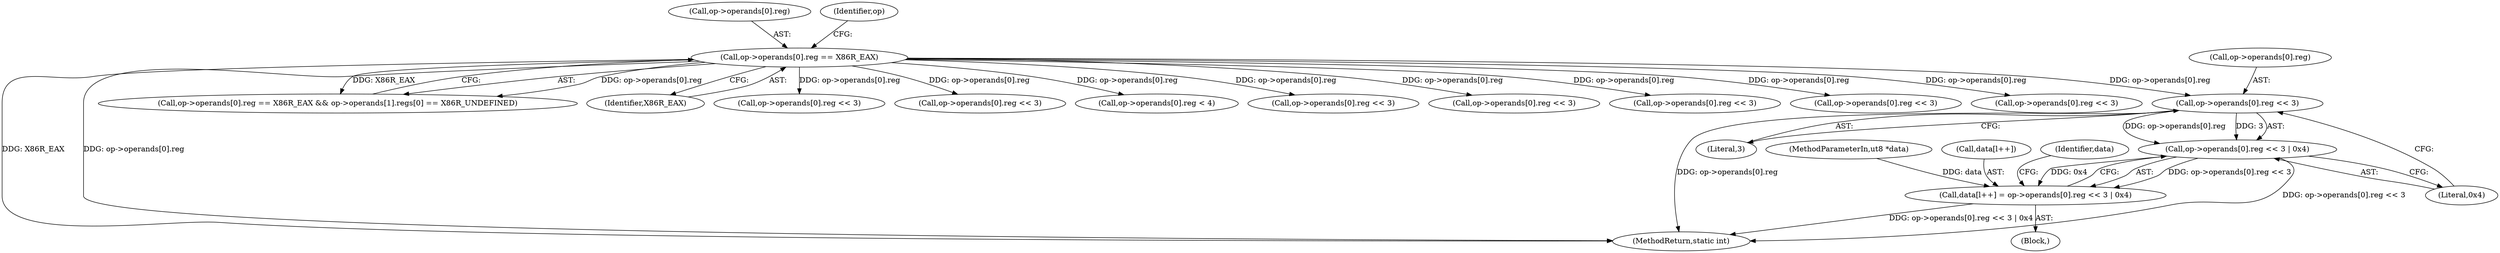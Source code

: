 digraph "0_radare2_f17bfd9f1da05f30f23a4dd05e9d2363e1406948@API" {
"1002562" [label="(Call,op->operands[0].reg << 3)"];
"1002031" [label="(Call,op->operands[0].reg == X86R_EAX)"];
"1002561" [label="(Call,op->operands[0].reg << 3 | 0x4)"];
"1002556" [label="(Call,data[l++] = op->operands[0].reg << 3 | 0x4)"];
"1003216" [label="(MethodReturn,static int)"];
"1002570" [label="(Literal,3)"];
"1002030" [label="(Call,op->operands[0].reg == X86R_EAX && op->operands[1].regs[0] == X86R_UNDEFINED)"];
"1002032" [label="(Call,op->operands[0].reg)"];
"1000104" [label="(MethodParameterIn,ut8 *data)"];
"1002562" [label="(Call,op->operands[0].reg << 3)"];
"1002045" [label="(Identifier,op)"];
"1002557" [label="(Call,data[l++])"];
"1002031" [label="(Call,op->operands[0].reg == X86R_EAX)"];
"1002039" [label="(Identifier,X86R_EAX)"];
"1003044" [label="(Call,op->operands[0].reg << 3)"];
"1002586" [label="(Call,op->operands[0].reg << 3)"];
"1002201" [label="(Call,op->operands[0].reg < 4)"];
"1002574" [label="(Identifier,data)"];
"1002556" [label="(Call,data[l++] = op->operands[0].reg << 3 | 0x4)"];
"1002563" [label="(Call,op->operands[0].reg)"];
"1002561" [label="(Call,op->operands[0].reg << 3 | 0x4)"];
"1002921" [label="(Call,op->operands[0].reg << 3)"];
"1002647" [label="(Call,op->operands[0].reg << 3)"];
"1002571" [label="(Literal,0x4)"];
"1002555" [label="(Block,)"];
"1002792" [label="(Call,op->operands[0].reg << 3)"];
"1002311" [label="(Call,op->operands[0].reg << 3)"];
"1002229" [label="(Call,op->operands[0].reg << 3)"];
"1002562" -> "1002561"  [label="AST: "];
"1002562" -> "1002570"  [label="CFG: "];
"1002563" -> "1002562"  [label="AST: "];
"1002570" -> "1002562"  [label="AST: "];
"1002571" -> "1002562"  [label="CFG: "];
"1002562" -> "1003216"  [label="DDG: op->operands[0].reg"];
"1002562" -> "1002561"  [label="DDG: op->operands[0].reg"];
"1002562" -> "1002561"  [label="DDG: 3"];
"1002031" -> "1002562"  [label="DDG: op->operands[0].reg"];
"1002031" -> "1002030"  [label="AST: "];
"1002031" -> "1002039"  [label="CFG: "];
"1002032" -> "1002031"  [label="AST: "];
"1002039" -> "1002031"  [label="AST: "];
"1002045" -> "1002031"  [label="CFG: "];
"1002030" -> "1002031"  [label="CFG: "];
"1002031" -> "1003216"  [label="DDG: op->operands[0].reg"];
"1002031" -> "1003216"  [label="DDG: X86R_EAX"];
"1002031" -> "1002030"  [label="DDG: op->operands[0].reg"];
"1002031" -> "1002030"  [label="DDG: X86R_EAX"];
"1002031" -> "1002201"  [label="DDG: op->operands[0].reg"];
"1002031" -> "1002229"  [label="DDG: op->operands[0].reg"];
"1002031" -> "1002311"  [label="DDG: op->operands[0].reg"];
"1002031" -> "1002586"  [label="DDG: op->operands[0].reg"];
"1002031" -> "1002647"  [label="DDG: op->operands[0].reg"];
"1002031" -> "1002792"  [label="DDG: op->operands[0].reg"];
"1002031" -> "1002921"  [label="DDG: op->operands[0].reg"];
"1002031" -> "1003044"  [label="DDG: op->operands[0].reg"];
"1002561" -> "1002556"  [label="AST: "];
"1002561" -> "1002571"  [label="CFG: "];
"1002571" -> "1002561"  [label="AST: "];
"1002556" -> "1002561"  [label="CFG: "];
"1002561" -> "1003216"  [label="DDG: op->operands[0].reg << 3"];
"1002561" -> "1002556"  [label="DDG: op->operands[0].reg << 3"];
"1002561" -> "1002556"  [label="DDG: 0x4"];
"1002556" -> "1002555"  [label="AST: "];
"1002557" -> "1002556"  [label="AST: "];
"1002574" -> "1002556"  [label="CFG: "];
"1002556" -> "1003216"  [label="DDG: op->operands[0].reg << 3 | 0x4"];
"1000104" -> "1002556"  [label="DDG: data"];
}
